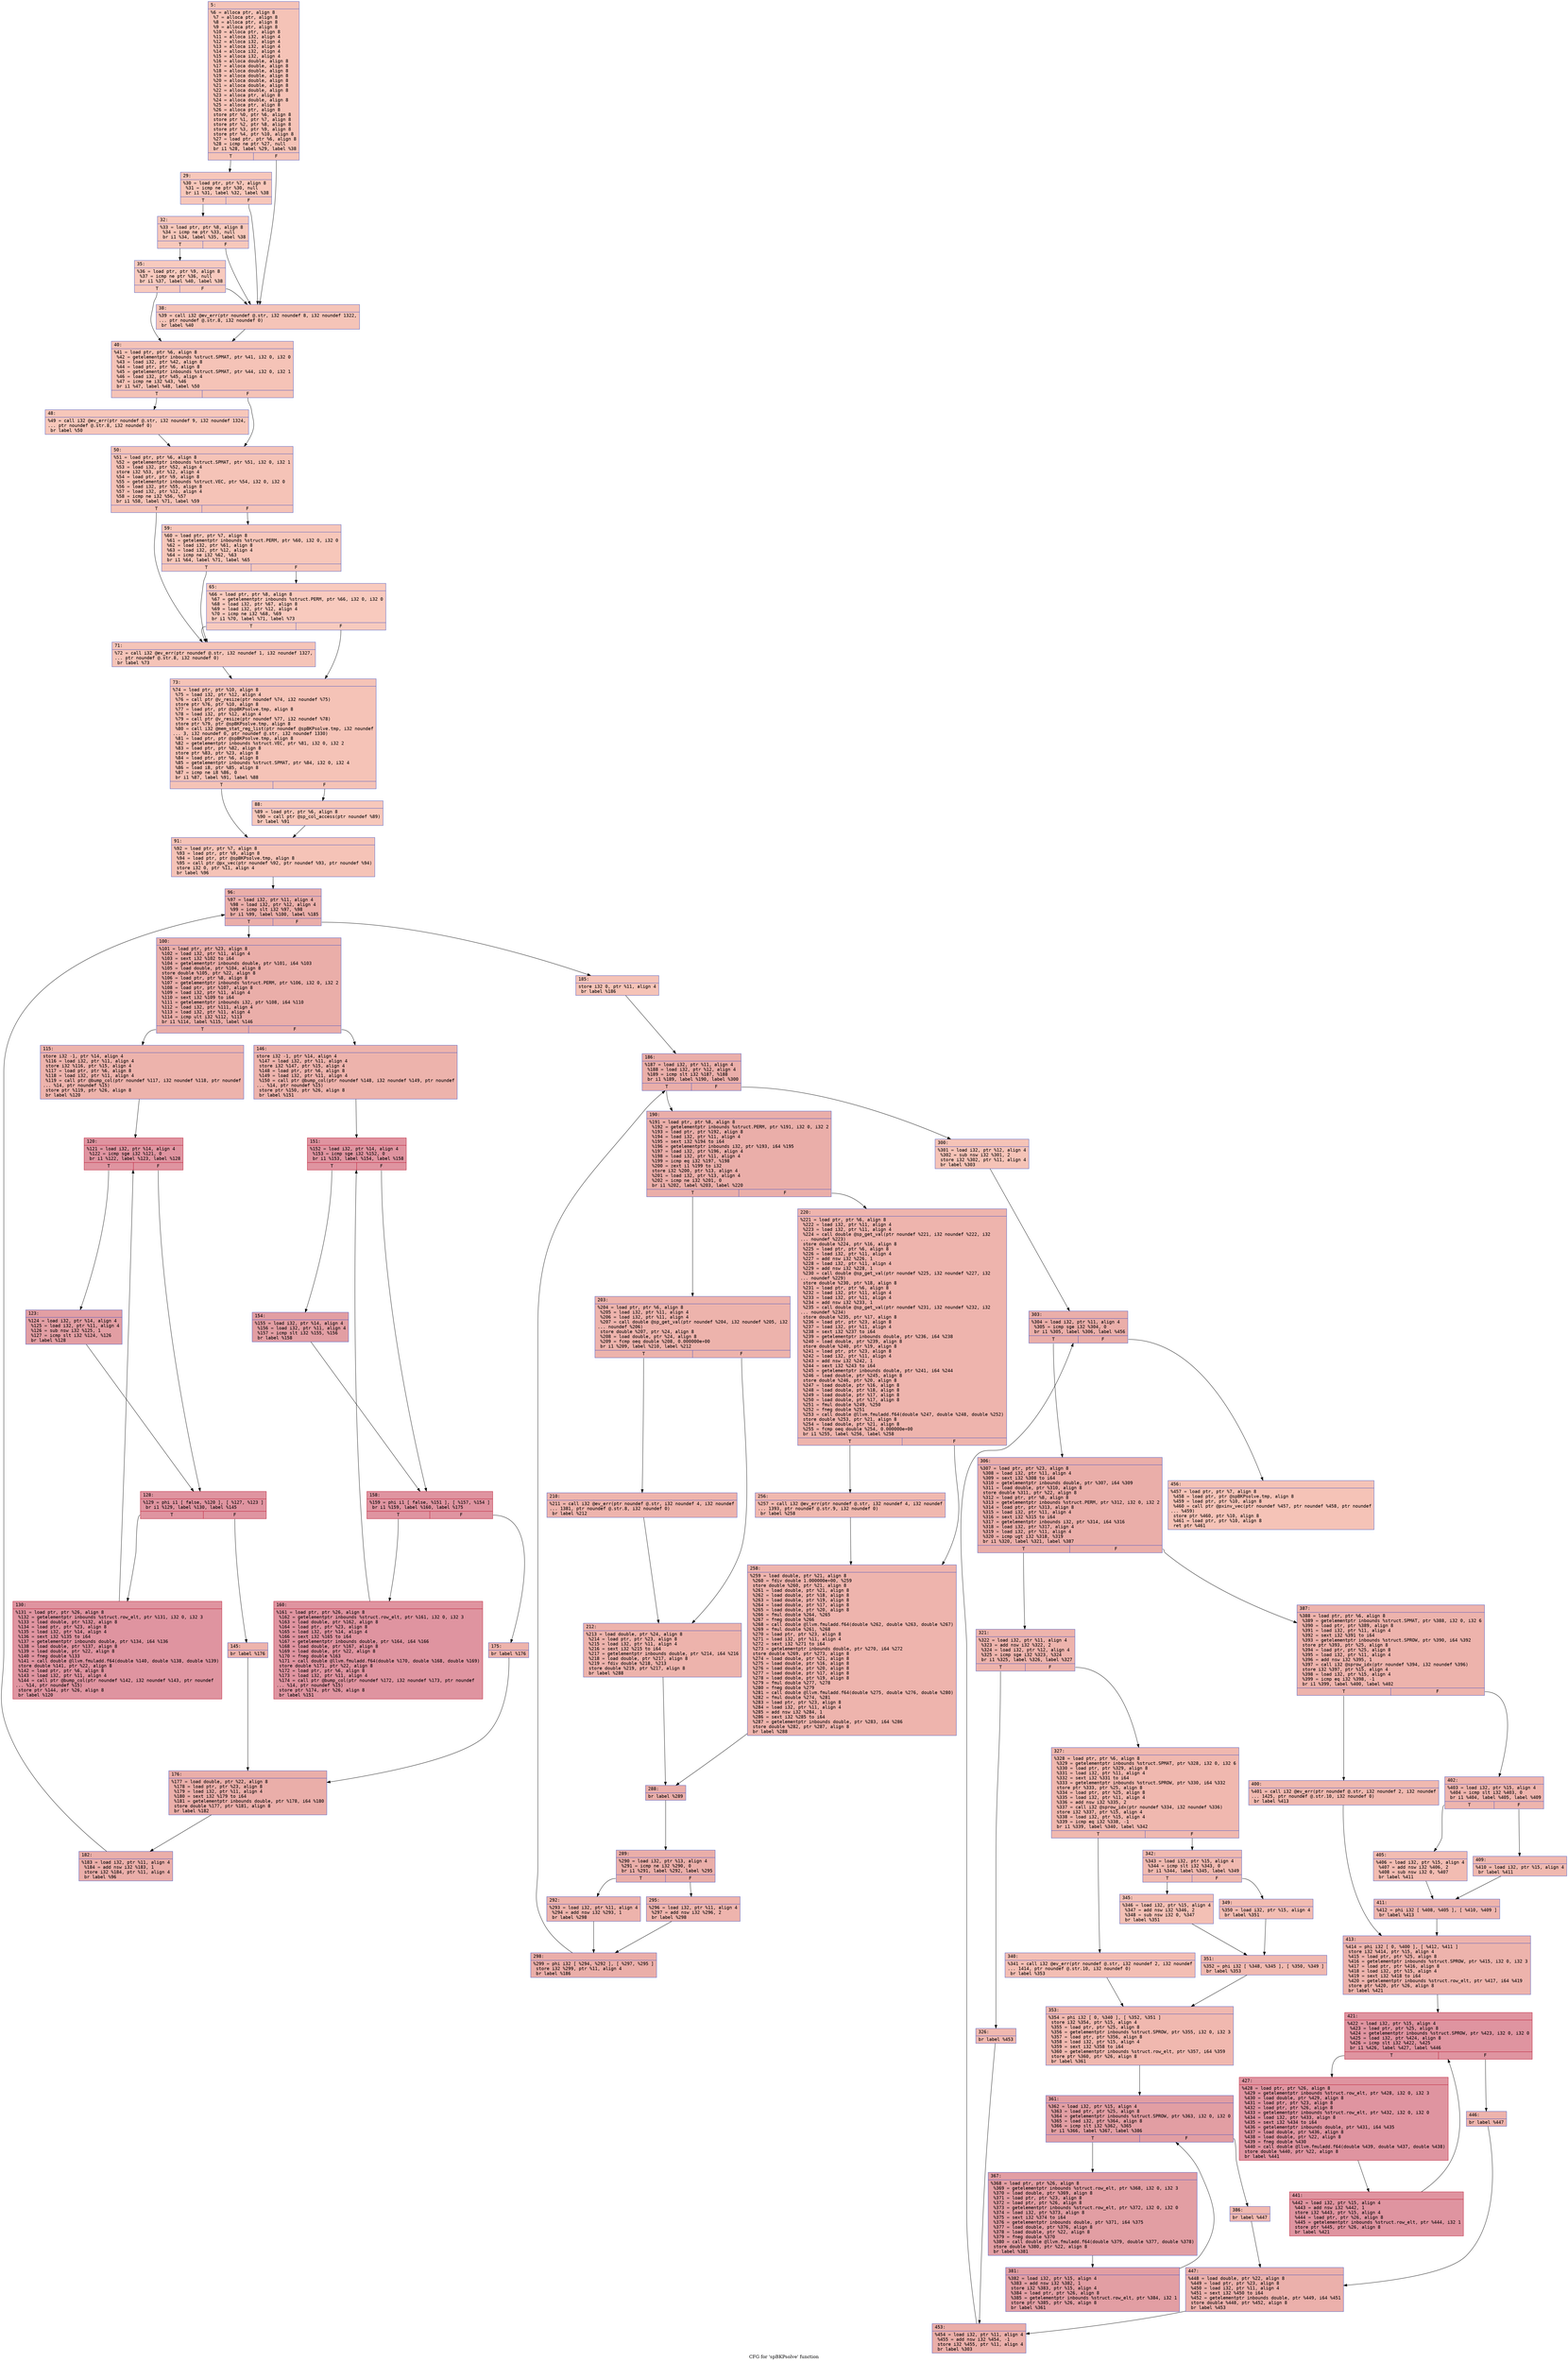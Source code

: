 digraph "CFG for 'spBKPsolve' function" {
	label="CFG for 'spBKPsolve' function";

	Node0x600003ff61c0 [shape=record,color="#3d50c3ff", style=filled, fillcolor="#e8765c70" fontname="Courier",label="{5:\l|  %6 = alloca ptr, align 8\l  %7 = alloca ptr, align 8\l  %8 = alloca ptr, align 8\l  %9 = alloca ptr, align 8\l  %10 = alloca ptr, align 8\l  %11 = alloca i32, align 4\l  %12 = alloca i32, align 4\l  %13 = alloca i32, align 4\l  %14 = alloca i32, align 4\l  %15 = alloca i32, align 4\l  %16 = alloca double, align 8\l  %17 = alloca double, align 8\l  %18 = alloca double, align 8\l  %19 = alloca double, align 8\l  %20 = alloca double, align 8\l  %21 = alloca double, align 8\l  %22 = alloca double, align 8\l  %23 = alloca ptr, align 8\l  %24 = alloca double, align 8\l  %25 = alloca ptr, align 8\l  %26 = alloca ptr, align 8\l  store ptr %0, ptr %6, align 8\l  store ptr %1, ptr %7, align 8\l  store ptr %2, ptr %8, align 8\l  store ptr %3, ptr %9, align 8\l  store ptr %4, ptr %10, align 8\l  %27 = load ptr, ptr %6, align 8\l  %28 = icmp ne ptr %27, null\l  br i1 %28, label %29, label %38\l|{<s0>T|<s1>F}}"];
	Node0x600003ff61c0:s0 -> Node0x600003ff6210[tooltip="5 -> 29\nProbability 62.50%" ];
	Node0x600003ff61c0:s1 -> Node0x600003ff6300[tooltip="5 -> 38\nProbability 37.50%" ];
	Node0x600003ff6210 [shape=record,color="#3d50c3ff", style=filled, fillcolor="#ec7f6370" fontname="Courier",label="{29:\l|  %30 = load ptr, ptr %7, align 8\l  %31 = icmp ne ptr %30, null\l  br i1 %31, label %32, label %38\l|{<s0>T|<s1>F}}"];
	Node0x600003ff6210:s0 -> Node0x600003ff6260[tooltip="29 -> 32\nProbability 62.50%" ];
	Node0x600003ff6210:s1 -> Node0x600003ff6300[tooltip="29 -> 38\nProbability 37.50%" ];
	Node0x600003ff6260 [shape=record,color="#3d50c3ff", style=filled, fillcolor="#ed836670" fontname="Courier",label="{32:\l|  %33 = load ptr, ptr %8, align 8\l  %34 = icmp ne ptr %33, null\l  br i1 %34, label %35, label %38\l|{<s0>T|<s1>F}}"];
	Node0x600003ff6260:s0 -> Node0x600003ff62b0[tooltip="32 -> 35\nProbability 62.50%" ];
	Node0x600003ff6260:s1 -> Node0x600003ff6300[tooltip="32 -> 38\nProbability 37.50%" ];
	Node0x600003ff62b0 [shape=record,color="#3d50c3ff", style=filled, fillcolor="#ef886b70" fontname="Courier",label="{35:\l|  %36 = load ptr, ptr %9, align 8\l  %37 = icmp ne ptr %36, null\l  br i1 %37, label %40, label %38\l|{<s0>T|<s1>F}}"];
	Node0x600003ff62b0:s0 -> Node0x600003ff6350[tooltip="35 -> 40\nProbability 62.50%" ];
	Node0x600003ff62b0:s1 -> Node0x600003ff6300[tooltip="35 -> 38\nProbability 37.50%" ];
	Node0x600003ff6300 [shape=record,color="#3d50c3ff", style=filled, fillcolor="#e97a5f70" fontname="Courier",label="{38:\l|  %39 = call i32 @ev_err(ptr noundef @.str, i32 noundef 8, i32 noundef 1322,\l... ptr noundef @.str.8, i32 noundef 0)\l  br label %40\l}"];
	Node0x600003ff6300 -> Node0x600003ff6350[tooltip="38 -> 40\nProbability 100.00%" ];
	Node0x600003ff6350 [shape=record,color="#3d50c3ff", style=filled, fillcolor="#e8765c70" fontname="Courier",label="{40:\l|  %41 = load ptr, ptr %6, align 8\l  %42 = getelementptr inbounds %struct.SPMAT, ptr %41, i32 0, i32 0\l  %43 = load i32, ptr %42, align 8\l  %44 = load ptr, ptr %6, align 8\l  %45 = getelementptr inbounds %struct.SPMAT, ptr %44, i32 0, i32 1\l  %46 = load i32, ptr %45, align 4\l  %47 = icmp ne i32 %43, %46\l  br i1 %47, label %48, label %50\l|{<s0>T|<s1>F}}"];
	Node0x600003ff6350:s0 -> Node0x600003ff63a0[tooltip="40 -> 48\nProbability 50.00%" ];
	Node0x600003ff6350:s1 -> Node0x600003ff63f0[tooltip="40 -> 50\nProbability 50.00%" ];
	Node0x600003ff63a0 [shape=record,color="#3d50c3ff", style=filled, fillcolor="#ec7f6370" fontname="Courier",label="{48:\l|  %49 = call i32 @ev_err(ptr noundef @.str, i32 noundef 9, i32 noundef 1324,\l... ptr noundef @.str.8, i32 noundef 0)\l  br label %50\l}"];
	Node0x600003ff63a0 -> Node0x600003ff63f0[tooltip="48 -> 50\nProbability 100.00%" ];
	Node0x600003ff63f0 [shape=record,color="#3d50c3ff", style=filled, fillcolor="#e8765c70" fontname="Courier",label="{50:\l|  %51 = load ptr, ptr %6, align 8\l  %52 = getelementptr inbounds %struct.SPMAT, ptr %51, i32 0, i32 1\l  %53 = load i32, ptr %52, align 4\l  store i32 %53, ptr %12, align 4\l  %54 = load ptr, ptr %9, align 8\l  %55 = getelementptr inbounds %struct.VEC, ptr %54, i32 0, i32 0\l  %56 = load i32, ptr %55, align 8\l  %57 = load i32, ptr %12, align 4\l  %58 = icmp ne i32 %56, %57\l  br i1 %58, label %71, label %59\l|{<s0>T|<s1>F}}"];
	Node0x600003ff63f0:s0 -> Node0x600003ff64e0[tooltip="50 -> 71\nProbability 50.00%" ];
	Node0x600003ff63f0:s1 -> Node0x600003ff6440[tooltip="50 -> 59\nProbability 50.00%" ];
	Node0x600003ff6440 [shape=record,color="#3d50c3ff", style=filled, fillcolor="#ec7f6370" fontname="Courier",label="{59:\l|  %60 = load ptr, ptr %7, align 8\l  %61 = getelementptr inbounds %struct.PERM, ptr %60, i32 0, i32 0\l  %62 = load i32, ptr %61, align 8\l  %63 = load i32, ptr %12, align 4\l  %64 = icmp ne i32 %62, %63\l  br i1 %64, label %71, label %65\l|{<s0>T|<s1>F}}"];
	Node0x600003ff6440:s0 -> Node0x600003ff64e0[tooltip="59 -> 71\nProbability 50.00%" ];
	Node0x600003ff6440:s1 -> Node0x600003ff6490[tooltip="59 -> 65\nProbability 50.00%" ];
	Node0x600003ff6490 [shape=record,color="#3d50c3ff", style=filled, fillcolor="#ef886b70" fontname="Courier",label="{65:\l|  %66 = load ptr, ptr %8, align 8\l  %67 = getelementptr inbounds %struct.PERM, ptr %66, i32 0, i32 0\l  %68 = load i32, ptr %67, align 8\l  %69 = load i32, ptr %12, align 4\l  %70 = icmp ne i32 %68, %69\l  br i1 %70, label %71, label %73\l|{<s0>T|<s1>F}}"];
	Node0x600003ff6490:s0 -> Node0x600003ff64e0[tooltip="65 -> 71\nProbability 50.00%" ];
	Node0x600003ff6490:s1 -> Node0x600003ff6530[tooltip="65 -> 73\nProbability 50.00%" ];
	Node0x600003ff64e0 [shape=record,color="#3d50c3ff", style=filled, fillcolor="#e97a5f70" fontname="Courier",label="{71:\l|  %72 = call i32 @ev_err(ptr noundef @.str, i32 noundef 1, i32 noundef 1327,\l... ptr noundef @.str.8, i32 noundef 0)\l  br label %73\l}"];
	Node0x600003ff64e0 -> Node0x600003ff6530[tooltip="71 -> 73\nProbability 100.00%" ];
	Node0x600003ff6530 [shape=record,color="#3d50c3ff", style=filled, fillcolor="#e8765c70" fontname="Courier",label="{73:\l|  %74 = load ptr, ptr %10, align 8\l  %75 = load i32, ptr %12, align 4\l  %76 = call ptr @v_resize(ptr noundef %74, i32 noundef %75)\l  store ptr %76, ptr %10, align 8\l  %77 = load ptr, ptr @spBKPsolve.tmp, align 8\l  %78 = load i32, ptr %12, align 4\l  %79 = call ptr @v_resize(ptr noundef %77, i32 noundef %78)\l  store ptr %79, ptr @spBKPsolve.tmp, align 8\l  %80 = call i32 @mem_stat_reg_list(ptr noundef @spBKPsolve.tmp, i32 noundef\l... 3, i32 noundef 0, ptr noundef @.str, i32 noundef 1330)\l  %81 = load ptr, ptr @spBKPsolve.tmp, align 8\l  %82 = getelementptr inbounds %struct.VEC, ptr %81, i32 0, i32 2\l  %83 = load ptr, ptr %82, align 8\l  store ptr %83, ptr %23, align 8\l  %84 = load ptr, ptr %6, align 8\l  %85 = getelementptr inbounds %struct.SPMAT, ptr %84, i32 0, i32 4\l  %86 = load i8, ptr %85, align 8\l  %87 = icmp ne i8 %86, 0\l  br i1 %87, label %91, label %88\l|{<s0>T|<s1>F}}"];
	Node0x600003ff6530:s0 -> Node0x600003ff65d0[tooltip="73 -> 91\nProbability 62.50%" ];
	Node0x600003ff6530:s1 -> Node0x600003ff6580[tooltip="73 -> 88\nProbability 37.50%" ];
	Node0x600003ff6580 [shape=record,color="#3d50c3ff", style=filled, fillcolor="#ed836670" fontname="Courier",label="{88:\l|  %89 = load ptr, ptr %6, align 8\l  %90 = call ptr @sp_col_access(ptr noundef %89)\l  br label %91\l}"];
	Node0x600003ff6580 -> Node0x600003ff65d0[tooltip="88 -> 91\nProbability 100.00%" ];
	Node0x600003ff65d0 [shape=record,color="#3d50c3ff", style=filled, fillcolor="#e8765c70" fontname="Courier",label="{91:\l|  %92 = load ptr, ptr %7, align 8\l  %93 = load ptr, ptr %9, align 8\l  %94 = load ptr, ptr @spBKPsolve.tmp, align 8\l  %95 = call ptr @px_vec(ptr noundef %92, ptr noundef %93, ptr noundef %94)\l  store i32 0, ptr %11, align 4\l  br label %96\l}"];
	Node0x600003ff65d0 -> Node0x600003ff6620[tooltip="91 -> 96\nProbability 100.00%" ];
	Node0x600003ff6620 [shape=record,color="#3d50c3ff", style=filled, fillcolor="#d0473d70" fontname="Courier",label="{96:\l|  %97 = load i32, ptr %11, align 4\l  %98 = load i32, ptr %12, align 4\l  %99 = icmp slt i32 %97, %98\l  br i1 %99, label %100, label %185\l|{<s0>T|<s1>F}}"];
	Node0x600003ff6620:s0 -> Node0x600003ff6670[tooltip="96 -> 100\nProbability 96.88%" ];
	Node0x600003ff6620:s1 -> Node0x600003ff6b20[tooltip="96 -> 185\nProbability 3.12%" ];
	Node0x600003ff6670 [shape=record,color="#3d50c3ff", style=filled, fillcolor="#d0473d70" fontname="Courier",label="{100:\l|  %101 = load ptr, ptr %23, align 8\l  %102 = load i32, ptr %11, align 4\l  %103 = sext i32 %102 to i64\l  %104 = getelementptr inbounds double, ptr %101, i64 %103\l  %105 = load double, ptr %104, align 8\l  store double %105, ptr %22, align 8\l  %106 = load ptr, ptr %8, align 8\l  %107 = getelementptr inbounds %struct.PERM, ptr %106, i32 0, i32 2\l  %108 = load ptr, ptr %107, align 8\l  %109 = load i32, ptr %11, align 4\l  %110 = sext i32 %109 to i64\l  %111 = getelementptr inbounds i32, ptr %108, i64 %110\l  %112 = load i32, ptr %111, align 4\l  %113 = load i32, ptr %11, align 4\l  %114 = icmp ult i32 %112, %113\l  br i1 %114, label %115, label %146\l|{<s0>T|<s1>F}}"];
	Node0x600003ff6670:s0 -> Node0x600003ff66c0[tooltip="100 -> 115\nProbability 50.00%" ];
	Node0x600003ff6670:s1 -> Node0x600003ff68a0[tooltip="100 -> 146\nProbability 50.00%" ];
	Node0x600003ff66c0 [shape=record,color="#3d50c3ff", style=filled, fillcolor="#d6524470" fontname="Courier",label="{115:\l|  store i32 -1, ptr %14, align 4\l  %116 = load i32, ptr %11, align 4\l  store i32 %116, ptr %15, align 4\l  %117 = load ptr, ptr %6, align 8\l  %118 = load i32, ptr %11, align 4\l  %119 = call ptr @bump_col(ptr noundef %117, i32 noundef %118, ptr noundef\l... %14, ptr noundef %15)\l  store ptr %119, ptr %26, align 8\l  br label %120\l}"];
	Node0x600003ff66c0 -> Node0x600003ff6710[tooltip="115 -> 120\nProbability 100.00%" ];
	Node0x600003ff6710 [shape=record,color="#b70d28ff", style=filled, fillcolor="#b70d2870" fontname="Courier",label="{120:\l|  %121 = load i32, ptr %14, align 4\l  %122 = icmp sge i32 %121, 0\l  br i1 %122, label %123, label %128\l|{<s0>T|<s1>F}}"];
	Node0x600003ff6710:s0 -> Node0x600003ff6760[tooltip="120 -> 123\nProbability 50.00%" ];
	Node0x600003ff6710:s1 -> Node0x600003ff67b0[tooltip="120 -> 128\nProbability 50.00%" ];
	Node0x600003ff6760 [shape=record,color="#3d50c3ff", style=filled, fillcolor="#be242e70" fontname="Courier",label="{123:\l|  %124 = load i32, ptr %14, align 4\l  %125 = load i32, ptr %11, align 4\l  %126 = sub nsw i32 %125, 1\l  %127 = icmp slt i32 %124, %126\l  br label %128\l}"];
	Node0x600003ff6760 -> Node0x600003ff67b0[tooltip="123 -> 128\nProbability 100.00%" ];
	Node0x600003ff67b0 [shape=record,color="#b70d28ff", style=filled, fillcolor="#b70d2870" fontname="Courier",label="{128:\l|  %129 = phi i1 [ false, %120 ], [ %127, %123 ]\l  br i1 %129, label %130, label %145\l|{<s0>T|<s1>F}}"];
	Node0x600003ff67b0:s0 -> Node0x600003ff6800[tooltip="128 -> 130\nProbability 96.88%" ];
	Node0x600003ff67b0:s1 -> Node0x600003ff6850[tooltip="128 -> 145\nProbability 3.12%" ];
	Node0x600003ff6800 [shape=record,color="#b70d28ff", style=filled, fillcolor="#b70d2870" fontname="Courier",label="{130:\l|  %131 = load ptr, ptr %26, align 8\l  %132 = getelementptr inbounds %struct.row_elt, ptr %131, i32 0, i32 3\l  %133 = load double, ptr %132, align 8\l  %134 = load ptr, ptr %23, align 8\l  %135 = load i32, ptr %14, align 4\l  %136 = sext i32 %135 to i64\l  %137 = getelementptr inbounds double, ptr %134, i64 %136\l  %138 = load double, ptr %137, align 8\l  %139 = load double, ptr %22, align 8\l  %140 = fneg double %133\l  %141 = call double @llvm.fmuladd.f64(double %140, double %138, double %139)\l  store double %141, ptr %22, align 8\l  %142 = load ptr, ptr %6, align 8\l  %143 = load i32, ptr %11, align 4\l  %144 = call ptr @bump_col(ptr noundef %142, i32 noundef %143, ptr noundef\l... %14, ptr noundef %15)\l  store ptr %144, ptr %26, align 8\l  br label %120\l}"];
	Node0x600003ff6800 -> Node0x600003ff6710[tooltip="130 -> 120\nProbability 100.00%" ];
	Node0x600003ff6850 [shape=record,color="#3d50c3ff", style=filled, fillcolor="#d6524470" fontname="Courier",label="{145:\l|  br label %176\l}"];
	Node0x600003ff6850 -> Node0x600003ff6a80[tooltip="145 -> 176\nProbability 100.00%" ];
	Node0x600003ff68a0 [shape=record,color="#3d50c3ff", style=filled, fillcolor="#d6524470" fontname="Courier",label="{146:\l|  store i32 -1, ptr %14, align 4\l  %147 = load i32, ptr %11, align 4\l  store i32 %147, ptr %15, align 4\l  %148 = load ptr, ptr %6, align 8\l  %149 = load i32, ptr %11, align 4\l  %150 = call ptr @bump_col(ptr noundef %148, i32 noundef %149, ptr noundef\l... %14, ptr noundef %15)\l  store ptr %150, ptr %26, align 8\l  br label %151\l}"];
	Node0x600003ff68a0 -> Node0x600003ff68f0[tooltip="146 -> 151\nProbability 100.00%" ];
	Node0x600003ff68f0 [shape=record,color="#b70d28ff", style=filled, fillcolor="#b70d2870" fontname="Courier",label="{151:\l|  %152 = load i32, ptr %14, align 4\l  %153 = icmp sge i32 %152, 0\l  br i1 %153, label %154, label %158\l|{<s0>T|<s1>F}}"];
	Node0x600003ff68f0:s0 -> Node0x600003ff6940[tooltip="151 -> 154\nProbability 50.00%" ];
	Node0x600003ff68f0:s1 -> Node0x600003ff6990[tooltip="151 -> 158\nProbability 50.00%" ];
	Node0x600003ff6940 [shape=record,color="#3d50c3ff", style=filled, fillcolor="#be242e70" fontname="Courier",label="{154:\l|  %155 = load i32, ptr %14, align 4\l  %156 = load i32, ptr %11, align 4\l  %157 = icmp slt i32 %155, %156\l  br label %158\l}"];
	Node0x600003ff6940 -> Node0x600003ff6990[tooltip="154 -> 158\nProbability 100.00%" ];
	Node0x600003ff6990 [shape=record,color="#b70d28ff", style=filled, fillcolor="#b70d2870" fontname="Courier",label="{158:\l|  %159 = phi i1 [ false, %151 ], [ %157, %154 ]\l  br i1 %159, label %160, label %175\l|{<s0>T|<s1>F}}"];
	Node0x600003ff6990:s0 -> Node0x600003ff69e0[tooltip="158 -> 160\nProbability 96.88%" ];
	Node0x600003ff6990:s1 -> Node0x600003ff6a30[tooltip="158 -> 175\nProbability 3.12%" ];
	Node0x600003ff69e0 [shape=record,color="#b70d28ff", style=filled, fillcolor="#b70d2870" fontname="Courier",label="{160:\l|  %161 = load ptr, ptr %26, align 8\l  %162 = getelementptr inbounds %struct.row_elt, ptr %161, i32 0, i32 3\l  %163 = load double, ptr %162, align 8\l  %164 = load ptr, ptr %23, align 8\l  %165 = load i32, ptr %14, align 4\l  %166 = sext i32 %165 to i64\l  %167 = getelementptr inbounds double, ptr %164, i64 %166\l  %168 = load double, ptr %167, align 8\l  %169 = load double, ptr %22, align 8\l  %170 = fneg double %163\l  %171 = call double @llvm.fmuladd.f64(double %170, double %168, double %169)\l  store double %171, ptr %22, align 8\l  %172 = load ptr, ptr %6, align 8\l  %173 = load i32, ptr %11, align 4\l  %174 = call ptr @bump_col(ptr noundef %172, i32 noundef %173, ptr noundef\l... %14, ptr noundef %15)\l  store ptr %174, ptr %26, align 8\l  br label %151\l}"];
	Node0x600003ff69e0 -> Node0x600003ff68f0[tooltip="160 -> 151\nProbability 100.00%" ];
	Node0x600003ff6a30 [shape=record,color="#3d50c3ff", style=filled, fillcolor="#d6524470" fontname="Courier",label="{175:\l|  br label %176\l}"];
	Node0x600003ff6a30 -> Node0x600003ff6a80[tooltip="175 -> 176\nProbability 100.00%" ];
	Node0x600003ff6a80 [shape=record,color="#3d50c3ff", style=filled, fillcolor="#d0473d70" fontname="Courier",label="{176:\l|  %177 = load double, ptr %22, align 8\l  %178 = load ptr, ptr %23, align 8\l  %179 = load i32, ptr %11, align 4\l  %180 = sext i32 %179 to i64\l  %181 = getelementptr inbounds double, ptr %178, i64 %180\l  store double %177, ptr %181, align 8\l  br label %182\l}"];
	Node0x600003ff6a80 -> Node0x600003ff6ad0[tooltip="176 -> 182\nProbability 100.00%" ];
	Node0x600003ff6ad0 [shape=record,color="#3d50c3ff", style=filled, fillcolor="#d0473d70" fontname="Courier",label="{182:\l|  %183 = load i32, ptr %11, align 4\l  %184 = add nsw i32 %183, 1\l  store i32 %184, ptr %11, align 4\l  br label %96\l}"];
	Node0x600003ff6ad0 -> Node0x600003ff6620[tooltip="182 -> 96\nProbability 100.00%" ];
	Node0x600003ff6b20 [shape=record,color="#3d50c3ff", style=filled, fillcolor="#e8765c70" fontname="Courier",label="{185:\l|  store i32 0, ptr %11, align 4\l  br label %186\l}"];
	Node0x600003ff6b20 -> Node0x600003ff6b70[tooltip="185 -> 186\nProbability 100.00%" ];
	Node0x600003ff6b70 [shape=record,color="#3d50c3ff", style=filled, fillcolor="#d0473d70" fontname="Courier",label="{186:\l|  %187 = load i32, ptr %11, align 4\l  %188 = load i32, ptr %12, align 4\l  %189 = icmp slt i32 %187, %188\l  br i1 %189, label %190, label %300\l|{<s0>T|<s1>F}}"];
	Node0x600003ff6b70:s0 -> Node0x600003ff6bc0[tooltip="186 -> 190\nProbability 96.88%" ];
	Node0x600003ff6b70:s1 -> Node0x600003ff6f80[tooltip="186 -> 300\nProbability 3.12%" ];
	Node0x600003ff6bc0 [shape=record,color="#3d50c3ff", style=filled, fillcolor="#d0473d70" fontname="Courier",label="{190:\l|  %191 = load ptr, ptr %8, align 8\l  %192 = getelementptr inbounds %struct.PERM, ptr %191, i32 0, i32 2\l  %193 = load ptr, ptr %192, align 8\l  %194 = load i32, ptr %11, align 4\l  %195 = sext i32 %194 to i64\l  %196 = getelementptr inbounds i32, ptr %193, i64 %195\l  %197 = load i32, ptr %196, align 4\l  %198 = load i32, ptr %11, align 4\l  %199 = icmp eq i32 %197, %198\l  %200 = zext i1 %199 to i32\l  store i32 %200, ptr %13, align 4\l  %201 = load i32, ptr %13, align 4\l  %202 = icmp ne i32 %201, 0\l  br i1 %202, label %203, label %220\l|{<s0>T|<s1>F}}"];
	Node0x600003ff6bc0:s0 -> Node0x600003ff6c10[tooltip="190 -> 203\nProbability 62.50%" ];
	Node0x600003ff6bc0:s1 -> Node0x600003ff6d00[tooltip="190 -> 220\nProbability 37.50%" ];
	Node0x600003ff6c10 [shape=record,color="#3d50c3ff", style=filled, fillcolor="#d6524470" fontname="Courier",label="{203:\l|  %204 = load ptr, ptr %6, align 8\l  %205 = load i32, ptr %11, align 4\l  %206 = load i32, ptr %11, align 4\l  %207 = call double @sp_get_val(ptr noundef %204, i32 noundef %205, i32\l... noundef %206)\l  store double %207, ptr %24, align 8\l  %208 = load double, ptr %24, align 8\l  %209 = fcmp oeq double %208, 0.000000e+00\l  br i1 %209, label %210, label %212\l|{<s0>T|<s1>F}}"];
	Node0x600003ff6c10:s0 -> Node0x600003ff6c60[tooltip="203 -> 210\nProbability 62.50%" ];
	Node0x600003ff6c10:s1 -> Node0x600003ff6cb0[tooltip="203 -> 212\nProbability 37.50%" ];
	Node0x600003ff6c60 [shape=record,color="#3d50c3ff", style=filled, fillcolor="#d8564670" fontname="Courier",label="{210:\l|  %211 = call i32 @ev_err(ptr noundef @.str, i32 noundef 4, i32 noundef\l... 1381, ptr noundef @.str.8, i32 noundef 0)\l  br label %212\l}"];
	Node0x600003ff6c60 -> Node0x600003ff6cb0[tooltip="210 -> 212\nProbability 100.00%" ];
	Node0x600003ff6cb0 [shape=record,color="#3d50c3ff", style=filled, fillcolor="#d6524470" fontname="Courier",label="{212:\l|  %213 = load double, ptr %24, align 8\l  %214 = load ptr, ptr %23, align 8\l  %215 = load i32, ptr %11, align 4\l  %216 = sext i32 %215 to i64\l  %217 = getelementptr inbounds double, ptr %214, i64 %216\l  %218 = load double, ptr %217, align 8\l  %219 = fdiv double %218, %213\l  store double %219, ptr %217, align 8\l  br label %288\l}"];
	Node0x600003ff6cb0 -> Node0x600003ff6df0[tooltip="212 -> 288\nProbability 100.00%" ];
	Node0x600003ff6d00 [shape=record,color="#3d50c3ff", style=filled, fillcolor="#d8564670" fontname="Courier",label="{220:\l|  %221 = load ptr, ptr %6, align 8\l  %222 = load i32, ptr %11, align 4\l  %223 = load i32, ptr %11, align 4\l  %224 = call double @sp_get_val(ptr noundef %221, i32 noundef %222, i32\l... noundef %223)\l  store double %224, ptr %16, align 8\l  %225 = load ptr, ptr %6, align 8\l  %226 = load i32, ptr %11, align 4\l  %227 = add nsw i32 %226, 1\l  %228 = load i32, ptr %11, align 4\l  %229 = add nsw i32 %228, 1\l  %230 = call double @sp_get_val(ptr noundef %225, i32 noundef %227, i32\l... noundef %229)\l  store double %230, ptr %18, align 8\l  %231 = load ptr, ptr %6, align 8\l  %232 = load i32, ptr %11, align 4\l  %233 = load i32, ptr %11, align 4\l  %234 = add nsw i32 %233, 1\l  %235 = call double @sp_get_val(ptr noundef %231, i32 noundef %232, i32\l... noundef %234)\l  store double %235, ptr %17, align 8\l  %236 = load ptr, ptr %23, align 8\l  %237 = load i32, ptr %11, align 4\l  %238 = sext i32 %237 to i64\l  %239 = getelementptr inbounds double, ptr %236, i64 %238\l  %240 = load double, ptr %239, align 8\l  store double %240, ptr %19, align 8\l  %241 = load ptr, ptr %23, align 8\l  %242 = load i32, ptr %11, align 4\l  %243 = add nsw i32 %242, 1\l  %244 = sext i32 %243 to i64\l  %245 = getelementptr inbounds double, ptr %241, i64 %244\l  %246 = load double, ptr %245, align 8\l  store double %246, ptr %20, align 8\l  %247 = load double, ptr %16, align 8\l  %248 = load double, ptr %18, align 8\l  %249 = load double, ptr %17, align 8\l  %250 = load double, ptr %17, align 8\l  %251 = fmul double %249, %250\l  %252 = fneg double %251\l  %253 = call double @llvm.fmuladd.f64(double %247, double %248, double %252)\l  store double %253, ptr %21, align 8\l  %254 = load double, ptr %21, align 8\l  %255 = fcmp oeq double %254, 0.000000e+00\l  br i1 %255, label %256, label %258\l|{<s0>T|<s1>F}}"];
	Node0x600003ff6d00:s0 -> Node0x600003ff6d50[tooltip="220 -> 256\nProbability 62.50%" ];
	Node0x600003ff6d00:s1 -> Node0x600003ff6da0[tooltip="220 -> 258\nProbability 37.50%" ];
	Node0x600003ff6d50 [shape=record,color="#3d50c3ff", style=filled, fillcolor="#dc5d4a70" fontname="Courier",label="{256:\l|  %257 = call i32 @ev_err(ptr noundef @.str, i32 noundef 4, i32 noundef\l... 1393, ptr noundef @.str.9, i32 noundef 0)\l  br label %258\l}"];
	Node0x600003ff6d50 -> Node0x600003ff6da0[tooltip="256 -> 258\nProbability 100.00%" ];
	Node0x600003ff6da0 [shape=record,color="#3d50c3ff", style=filled, fillcolor="#d8564670" fontname="Courier",label="{258:\l|  %259 = load double, ptr %21, align 8\l  %260 = fdiv double 1.000000e+00, %259\l  store double %260, ptr %21, align 8\l  %261 = load double, ptr %21, align 8\l  %262 = load double, ptr %18, align 8\l  %263 = load double, ptr %19, align 8\l  %264 = load double, ptr %17, align 8\l  %265 = load double, ptr %20, align 8\l  %266 = fmul double %264, %265\l  %267 = fneg double %266\l  %268 = call double @llvm.fmuladd.f64(double %262, double %263, double %267)\l  %269 = fmul double %261, %268\l  %270 = load ptr, ptr %23, align 8\l  %271 = load i32, ptr %11, align 4\l  %272 = sext i32 %271 to i64\l  %273 = getelementptr inbounds double, ptr %270, i64 %272\l  store double %269, ptr %273, align 8\l  %274 = load double, ptr %21, align 8\l  %275 = load double, ptr %16, align 8\l  %276 = load double, ptr %20, align 8\l  %277 = load double, ptr %17, align 8\l  %278 = load double, ptr %19, align 8\l  %279 = fmul double %277, %278\l  %280 = fneg double %279\l  %281 = call double @llvm.fmuladd.f64(double %275, double %276, double %280)\l  %282 = fmul double %274, %281\l  %283 = load ptr, ptr %23, align 8\l  %284 = load i32, ptr %11, align 4\l  %285 = add nsw i32 %284, 1\l  %286 = sext i32 %285 to i64\l  %287 = getelementptr inbounds double, ptr %283, i64 %286\l  store double %282, ptr %287, align 8\l  br label %288\l}"];
	Node0x600003ff6da0 -> Node0x600003ff6df0[tooltip="258 -> 288\nProbability 100.00%" ];
	Node0x600003ff6df0 [shape=record,color="#3d50c3ff", style=filled, fillcolor="#d0473d70" fontname="Courier",label="{288:\l|  br label %289\l}"];
	Node0x600003ff6df0 -> Node0x600003ff6e40[tooltip="288 -> 289\nProbability 100.00%" ];
	Node0x600003ff6e40 [shape=record,color="#3d50c3ff", style=filled, fillcolor="#d0473d70" fontname="Courier",label="{289:\l|  %290 = load i32, ptr %13, align 4\l  %291 = icmp ne i32 %290, 0\l  br i1 %291, label %292, label %295\l|{<s0>T|<s1>F}}"];
	Node0x600003ff6e40:s0 -> Node0x600003ff6e90[tooltip="289 -> 292\nProbability 62.50%" ];
	Node0x600003ff6e40:s1 -> Node0x600003ff6ee0[tooltip="289 -> 295\nProbability 37.50%" ];
	Node0x600003ff6e90 [shape=record,color="#3d50c3ff", style=filled, fillcolor="#d6524470" fontname="Courier",label="{292:\l|  %293 = load i32, ptr %11, align 4\l  %294 = add nsw i32 %293, 1\l  br label %298\l}"];
	Node0x600003ff6e90 -> Node0x600003ff6f30[tooltip="292 -> 298\nProbability 100.00%" ];
	Node0x600003ff6ee0 [shape=record,color="#3d50c3ff", style=filled, fillcolor="#d8564670" fontname="Courier",label="{295:\l|  %296 = load i32, ptr %11, align 4\l  %297 = add nsw i32 %296, 2\l  br label %298\l}"];
	Node0x600003ff6ee0 -> Node0x600003ff6f30[tooltip="295 -> 298\nProbability 100.00%" ];
	Node0x600003ff6f30 [shape=record,color="#3d50c3ff", style=filled, fillcolor="#d0473d70" fontname="Courier",label="{298:\l|  %299 = phi i32 [ %294, %292 ], [ %297, %295 ]\l  store i32 %299, ptr %11, align 4\l  br label %186\l}"];
	Node0x600003ff6f30 -> Node0x600003ff6b70[tooltip="298 -> 186\nProbability 100.00%" ];
	Node0x600003ff6f80 [shape=record,color="#3d50c3ff", style=filled, fillcolor="#e8765c70" fontname="Courier",label="{300:\l|  %301 = load i32, ptr %12, align 4\l  %302 = sub nsw i32 %301, 2\l  store i32 %302, ptr %11, align 4\l  br label %303\l}"];
	Node0x600003ff6f80 -> Node0x600003ff6fd0[tooltip="300 -> 303\nProbability 100.00%" ];
	Node0x600003ff6fd0 [shape=record,color="#3d50c3ff", style=filled, fillcolor="#d0473d70" fontname="Courier",label="{303:\l|  %304 = load i32, ptr %11, align 4\l  %305 = icmp sge i32 %304, 0\l  br i1 %305, label %306, label %456\l|{<s0>T|<s1>F}}"];
	Node0x600003ff6fd0:s0 -> Node0x600003ff7020[tooltip="303 -> 306\nProbability 96.88%" ];
	Node0x600003ff6fd0:s1 -> Node0x600003ff7890[tooltip="303 -> 456\nProbability 3.12%" ];
	Node0x600003ff7020 [shape=record,color="#3d50c3ff", style=filled, fillcolor="#d0473d70" fontname="Courier",label="{306:\l|  %307 = load ptr, ptr %23, align 8\l  %308 = load i32, ptr %11, align 4\l  %309 = sext i32 %308 to i64\l  %310 = getelementptr inbounds double, ptr %307, i64 %309\l  %311 = load double, ptr %310, align 8\l  store double %311, ptr %22, align 8\l  %312 = load ptr, ptr %8, align 8\l  %313 = getelementptr inbounds %struct.PERM, ptr %312, i32 0, i32 2\l  %314 = load ptr, ptr %313, align 8\l  %315 = load i32, ptr %11, align 4\l  %316 = sext i32 %315 to i64\l  %317 = getelementptr inbounds i32, ptr %314, i64 %316\l  %318 = load i32, ptr %317, align 4\l  %319 = load i32, ptr %11, align 4\l  %320 = icmp ugt i32 %318, %319\l  br i1 %320, label %321, label %387\l|{<s0>T|<s1>F}}"];
	Node0x600003ff7020:s0 -> Node0x600003ff7070[tooltip="306 -> 321\nProbability 50.00%" ];
	Node0x600003ff7020:s1 -> Node0x600003ff7480[tooltip="306 -> 387\nProbability 50.00%" ];
	Node0x600003ff7070 [shape=record,color="#3d50c3ff", style=filled, fillcolor="#d6524470" fontname="Courier",label="{321:\l|  %322 = load i32, ptr %11, align 4\l  %323 = add nsw i32 %322, 2\l  %324 = load i32, ptr %12, align 4\l  %325 = icmp sge i32 %323, %324\l  br i1 %325, label %326, label %327\l|{<s0>T|<s1>F}}"];
	Node0x600003ff7070:s0 -> Node0x600003ff70c0[tooltip="321 -> 326\nProbability 50.00%" ];
	Node0x600003ff7070:s1 -> Node0x600003ff7110[tooltip="321 -> 327\nProbability 50.00%" ];
	Node0x600003ff70c0 [shape=record,color="#3d50c3ff", style=filled, fillcolor="#dc5d4a70" fontname="Courier",label="{326:\l|  br label %453\l}"];
	Node0x600003ff70c0 -> Node0x600003ff7840[tooltip="326 -> 453\nProbability 100.00%" ];
	Node0x600003ff7110 [shape=record,color="#3d50c3ff", style=filled, fillcolor="#dc5d4a70" fontname="Courier",label="{327:\l|  %328 = load ptr, ptr %6, align 8\l  %329 = getelementptr inbounds %struct.SPMAT, ptr %328, i32 0, i32 6\l  %330 = load ptr, ptr %329, align 8\l  %331 = load i32, ptr %11, align 4\l  %332 = sext i32 %331 to i64\l  %333 = getelementptr inbounds %struct.SPROW, ptr %330, i64 %332\l  store ptr %333, ptr %25, align 8\l  %334 = load ptr, ptr %25, align 8\l  %335 = load i32, ptr %11, align 4\l  %336 = add nsw i32 %335, 2\l  %337 = call i32 @sprow_idx(ptr noundef %334, i32 noundef %336)\l  store i32 %337, ptr %15, align 4\l  %338 = load i32, ptr %15, align 4\l  %339 = icmp eq i32 %338, -1\l  br i1 %339, label %340, label %342\l|{<s0>T|<s1>F}}"];
	Node0x600003ff7110:s0 -> Node0x600003ff7160[tooltip="327 -> 340\nProbability 37.50%" ];
	Node0x600003ff7110:s1 -> Node0x600003ff71b0[tooltip="327 -> 342\nProbability 62.50%" ];
	Node0x600003ff7160 [shape=record,color="#3d50c3ff", style=filled, fillcolor="#e36c5570" fontname="Courier",label="{340:\l|  %341 = call i32 @ev_err(ptr noundef @.str, i32 noundef 2, i32 noundef\l... 1414, ptr noundef @.str.10, i32 noundef 0)\l  br label %353\l}"];
	Node0x600003ff7160 -> Node0x600003ff72f0[tooltip="340 -> 353\nProbability 100.00%" ];
	Node0x600003ff71b0 [shape=record,color="#3d50c3ff", style=filled, fillcolor="#de614d70" fontname="Courier",label="{342:\l|  %343 = load i32, ptr %15, align 4\l  %344 = icmp slt i32 %343, 0\l  br i1 %344, label %345, label %349\l|{<s0>T|<s1>F}}"];
	Node0x600003ff71b0:s0 -> Node0x600003ff7200[tooltip="342 -> 345\nProbability 37.50%" ];
	Node0x600003ff71b0:s1 -> Node0x600003ff7250[tooltip="342 -> 349\nProbability 62.50%" ];
	Node0x600003ff7200 [shape=record,color="#3d50c3ff", style=filled, fillcolor="#e5705870" fontname="Courier",label="{345:\l|  %346 = load i32, ptr %15, align 4\l  %347 = add nsw i32 %346, 2\l  %348 = sub nsw i32 0, %347\l  br label %351\l}"];
	Node0x600003ff7200 -> Node0x600003ff72a0[tooltip="345 -> 351\nProbability 100.00%" ];
	Node0x600003ff7250 [shape=record,color="#3d50c3ff", style=filled, fillcolor="#e1675170" fontname="Courier",label="{349:\l|  %350 = load i32, ptr %15, align 4\l  br label %351\l}"];
	Node0x600003ff7250 -> Node0x600003ff72a0[tooltip="349 -> 351\nProbability 100.00%" ];
	Node0x600003ff72a0 [shape=record,color="#3d50c3ff", style=filled, fillcolor="#de614d70" fontname="Courier",label="{351:\l|  %352 = phi i32 [ %348, %345 ], [ %350, %349 ]\l  br label %353\l}"];
	Node0x600003ff72a0 -> Node0x600003ff72f0[tooltip="351 -> 353\nProbability 100.00%" ];
	Node0x600003ff72f0 [shape=record,color="#3d50c3ff", style=filled, fillcolor="#dc5d4a70" fontname="Courier",label="{353:\l|  %354 = phi i32 [ 0, %340 ], [ %352, %351 ]\l  store i32 %354, ptr %15, align 4\l  %355 = load ptr, ptr %25, align 8\l  %356 = getelementptr inbounds %struct.SPROW, ptr %355, i32 0, i32 3\l  %357 = load ptr, ptr %356, align 8\l  %358 = load i32, ptr %15, align 4\l  %359 = sext i32 %358 to i64\l  %360 = getelementptr inbounds %struct.row_elt, ptr %357, i64 %359\l  store ptr %360, ptr %26, align 8\l  br label %361\l}"];
	Node0x600003ff72f0 -> Node0x600003ff7340[tooltip="353 -> 361\nProbability 100.00%" ];
	Node0x600003ff7340 [shape=record,color="#3d50c3ff", style=filled, fillcolor="#be242e70" fontname="Courier",label="{361:\l|  %362 = load i32, ptr %15, align 4\l  %363 = load ptr, ptr %25, align 8\l  %364 = getelementptr inbounds %struct.SPROW, ptr %363, i32 0, i32 0\l  %365 = load i32, ptr %364, align 8\l  %366 = icmp slt i32 %362, %365\l  br i1 %366, label %367, label %386\l|{<s0>T|<s1>F}}"];
	Node0x600003ff7340:s0 -> Node0x600003ff7390[tooltip="361 -> 367\nProbability 96.88%" ];
	Node0x600003ff7340:s1 -> Node0x600003ff7430[tooltip="361 -> 386\nProbability 3.12%" ];
	Node0x600003ff7390 [shape=record,color="#3d50c3ff", style=filled, fillcolor="#be242e70" fontname="Courier",label="{367:\l|  %368 = load ptr, ptr %26, align 8\l  %369 = getelementptr inbounds %struct.row_elt, ptr %368, i32 0, i32 3\l  %370 = load double, ptr %369, align 8\l  %371 = load ptr, ptr %23, align 8\l  %372 = load ptr, ptr %26, align 8\l  %373 = getelementptr inbounds %struct.row_elt, ptr %372, i32 0, i32 0\l  %374 = load i32, ptr %373, align 8\l  %375 = sext i32 %374 to i64\l  %376 = getelementptr inbounds double, ptr %371, i64 %375\l  %377 = load double, ptr %376, align 8\l  %378 = load double, ptr %22, align 8\l  %379 = fneg double %370\l  %380 = call double @llvm.fmuladd.f64(double %379, double %377, double %378)\l  store double %380, ptr %22, align 8\l  br label %381\l}"];
	Node0x600003ff7390 -> Node0x600003ff73e0[tooltip="367 -> 381\nProbability 100.00%" ];
	Node0x600003ff73e0 [shape=record,color="#3d50c3ff", style=filled, fillcolor="#be242e70" fontname="Courier",label="{381:\l|  %382 = load i32, ptr %15, align 4\l  %383 = add nsw i32 %382, 1\l  store i32 %383, ptr %15, align 4\l  %384 = load ptr, ptr %26, align 8\l  %385 = getelementptr inbounds %struct.row_elt, ptr %384, i32 1\l  store ptr %385, ptr %26, align 8\l  br label %361\l}"];
	Node0x600003ff73e0 -> Node0x600003ff7340[tooltip="381 -> 361\nProbability 100.00%" ];
	Node0x600003ff7430 [shape=record,color="#3d50c3ff", style=filled, fillcolor="#dc5d4a70" fontname="Courier",label="{386:\l|  br label %447\l}"];
	Node0x600003ff7430 -> Node0x600003ff77f0[tooltip="386 -> 447\nProbability 100.00%" ];
	Node0x600003ff7480 [shape=record,color="#3d50c3ff", style=filled, fillcolor="#d6524470" fontname="Courier",label="{387:\l|  %388 = load ptr, ptr %6, align 8\l  %389 = getelementptr inbounds %struct.SPMAT, ptr %388, i32 0, i32 6\l  %390 = load ptr, ptr %389, align 8\l  %391 = load i32, ptr %11, align 4\l  %392 = sext i32 %391 to i64\l  %393 = getelementptr inbounds %struct.SPROW, ptr %390, i64 %392\l  store ptr %393, ptr %25, align 8\l  %394 = load ptr, ptr %25, align 8\l  %395 = load i32, ptr %11, align 4\l  %396 = add nsw i32 %395, 1\l  %397 = call i32 @sprow_idx(ptr noundef %394, i32 noundef %396)\l  store i32 %397, ptr %15, align 4\l  %398 = load i32, ptr %15, align 4\l  %399 = icmp eq i32 %398, -1\l  br i1 %399, label %400, label %402\l|{<s0>T|<s1>F}}"];
	Node0x600003ff7480:s0 -> Node0x600003ff74d0[tooltip="387 -> 400\nProbability 37.50%" ];
	Node0x600003ff7480:s1 -> Node0x600003ff7520[tooltip="387 -> 402\nProbability 62.50%" ];
	Node0x600003ff74d0 [shape=record,color="#3d50c3ff", style=filled, fillcolor="#de614d70" fontname="Courier",label="{400:\l|  %401 = call i32 @ev_err(ptr noundef @.str, i32 noundef 2, i32 noundef\l... 1425, ptr noundef @.str.10, i32 noundef 0)\l  br label %413\l}"];
	Node0x600003ff74d0 -> Node0x600003ff7660[tooltip="400 -> 413\nProbability 100.00%" ];
	Node0x600003ff7520 [shape=record,color="#3d50c3ff", style=filled, fillcolor="#d8564670" fontname="Courier",label="{402:\l|  %403 = load i32, ptr %15, align 4\l  %404 = icmp slt i32 %403, 0\l  br i1 %404, label %405, label %409\l|{<s0>T|<s1>F}}"];
	Node0x600003ff7520:s0 -> Node0x600003ff7570[tooltip="402 -> 405\nProbability 37.50%" ];
	Node0x600003ff7520:s1 -> Node0x600003ff75c0[tooltip="402 -> 409\nProbability 62.50%" ];
	Node0x600003ff7570 [shape=record,color="#3d50c3ff", style=filled, fillcolor="#e1675170" fontname="Courier",label="{405:\l|  %406 = load i32, ptr %15, align 4\l  %407 = add nsw i32 %406, 2\l  %408 = sub nsw i32 0, %407\l  br label %411\l}"];
	Node0x600003ff7570 -> Node0x600003ff7610[tooltip="405 -> 411\nProbability 100.00%" ];
	Node0x600003ff75c0 [shape=record,color="#3d50c3ff", style=filled, fillcolor="#de614d70" fontname="Courier",label="{409:\l|  %410 = load i32, ptr %15, align 4\l  br label %411\l}"];
	Node0x600003ff75c0 -> Node0x600003ff7610[tooltip="409 -> 411\nProbability 100.00%" ];
	Node0x600003ff7610 [shape=record,color="#3d50c3ff", style=filled, fillcolor="#d8564670" fontname="Courier",label="{411:\l|  %412 = phi i32 [ %408, %405 ], [ %410, %409 ]\l  br label %413\l}"];
	Node0x600003ff7610 -> Node0x600003ff7660[tooltip="411 -> 413\nProbability 100.00%" ];
	Node0x600003ff7660 [shape=record,color="#3d50c3ff", style=filled, fillcolor="#d6524470" fontname="Courier",label="{413:\l|  %414 = phi i32 [ 0, %400 ], [ %412, %411 ]\l  store i32 %414, ptr %15, align 4\l  %415 = load ptr, ptr %25, align 8\l  %416 = getelementptr inbounds %struct.SPROW, ptr %415, i32 0, i32 3\l  %417 = load ptr, ptr %416, align 8\l  %418 = load i32, ptr %15, align 4\l  %419 = sext i32 %418 to i64\l  %420 = getelementptr inbounds %struct.row_elt, ptr %417, i64 %419\l  store ptr %420, ptr %26, align 8\l  br label %421\l}"];
	Node0x600003ff7660 -> Node0x600003ff76b0[tooltip="413 -> 421\nProbability 100.00%" ];
	Node0x600003ff76b0 [shape=record,color="#b70d28ff", style=filled, fillcolor="#b70d2870" fontname="Courier",label="{421:\l|  %422 = load i32, ptr %15, align 4\l  %423 = load ptr, ptr %25, align 8\l  %424 = getelementptr inbounds %struct.SPROW, ptr %423, i32 0, i32 0\l  %425 = load i32, ptr %424, align 8\l  %426 = icmp slt i32 %422, %425\l  br i1 %426, label %427, label %446\l|{<s0>T|<s1>F}}"];
	Node0x600003ff76b0:s0 -> Node0x600003ff7700[tooltip="421 -> 427\nProbability 96.88%" ];
	Node0x600003ff76b0:s1 -> Node0x600003ff77a0[tooltip="421 -> 446\nProbability 3.12%" ];
	Node0x600003ff7700 [shape=record,color="#b70d28ff", style=filled, fillcolor="#b70d2870" fontname="Courier",label="{427:\l|  %428 = load ptr, ptr %26, align 8\l  %429 = getelementptr inbounds %struct.row_elt, ptr %428, i32 0, i32 3\l  %430 = load double, ptr %429, align 8\l  %431 = load ptr, ptr %23, align 8\l  %432 = load ptr, ptr %26, align 8\l  %433 = getelementptr inbounds %struct.row_elt, ptr %432, i32 0, i32 0\l  %434 = load i32, ptr %433, align 8\l  %435 = sext i32 %434 to i64\l  %436 = getelementptr inbounds double, ptr %431, i64 %435\l  %437 = load double, ptr %436, align 8\l  %438 = load double, ptr %22, align 8\l  %439 = fneg double %430\l  %440 = call double @llvm.fmuladd.f64(double %439, double %437, double %438)\l  store double %440, ptr %22, align 8\l  br label %441\l}"];
	Node0x600003ff7700 -> Node0x600003ff7750[tooltip="427 -> 441\nProbability 100.00%" ];
	Node0x600003ff7750 [shape=record,color="#b70d28ff", style=filled, fillcolor="#b70d2870" fontname="Courier",label="{441:\l|  %442 = load i32, ptr %15, align 4\l  %443 = add nsw i32 %442, 1\l  store i32 %443, ptr %15, align 4\l  %444 = load ptr, ptr %26, align 8\l  %445 = getelementptr inbounds %struct.row_elt, ptr %444, i32 1\l  store ptr %445, ptr %26, align 8\l  br label %421\l}"];
	Node0x600003ff7750 -> Node0x600003ff76b0[tooltip="441 -> 421\nProbability 100.00%" ];
	Node0x600003ff77a0 [shape=record,color="#3d50c3ff", style=filled, fillcolor="#d6524470" fontname="Courier",label="{446:\l|  br label %447\l}"];
	Node0x600003ff77a0 -> Node0x600003ff77f0[tooltip="446 -> 447\nProbability 100.00%" ];
	Node0x600003ff77f0 [shape=record,color="#3d50c3ff", style=filled, fillcolor="#d24b4070" fontname="Courier",label="{447:\l|  %448 = load double, ptr %22, align 8\l  %449 = load ptr, ptr %23, align 8\l  %450 = load i32, ptr %11, align 4\l  %451 = sext i32 %450 to i64\l  %452 = getelementptr inbounds double, ptr %449, i64 %451\l  store double %448, ptr %452, align 8\l  br label %453\l}"];
	Node0x600003ff77f0 -> Node0x600003ff7840[tooltip="447 -> 453\nProbability 100.00%" ];
	Node0x600003ff7840 [shape=record,color="#3d50c3ff", style=filled, fillcolor="#d0473d70" fontname="Courier",label="{453:\l|  %454 = load i32, ptr %11, align 4\l  %455 = add nsw i32 %454, -1\l  store i32 %455, ptr %11, align 4\l  br label %303\l}"];
	Node0x600003ff7840 -> Node0x600003ff6fd0[tooltip="453 -> 303\nProbability 100.00%" ];
	Node0x600003ff7890 [shape=record,color="#3d50c3ff", style=filled, fillcolor="#e8765c70" fontname="Courier",label="{456:\l|  %457 = load ptr, ptr %7, align 8\l  %458 = load ptr, ptr @spBKPsolve.tmp, align 8\l  %459 = load ptr, ptr %10, align 8\l  %460 = call ptr @pxinv_vec(ptr noundef %457, ptr noundef %458, ptr noundef\l... %459)\l  store ptr %460, ptr %10, align 8\l  %461 = load ptr, ptr %10, align 8\l  ret ptr %461\l}"];
}
